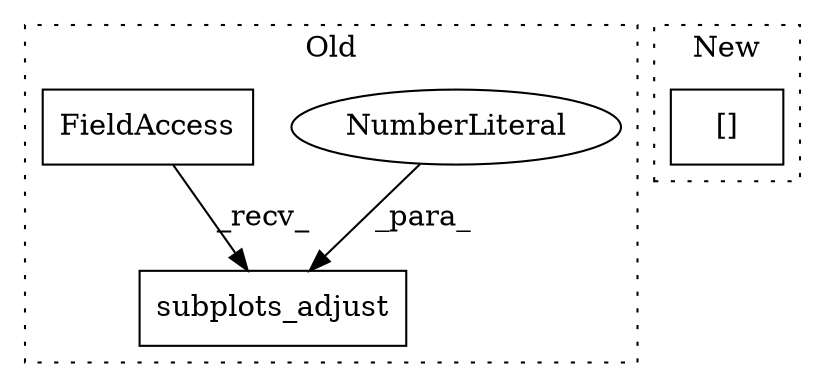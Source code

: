 digraph G {
subgraph cluster0 {
1 [label="subplots_adjust" a="32" s="917,944" l="16,1" shape="box"];
3 [label="NumberLiteral" a="34" s="941" l="3" shape="ellipse"];
4 [label="FieldAccess" a="22" s="899" l="10" shape="box"];
label = "Old";
style="dotted";
}
subgraph cluster1 {
2 [label="[]" a="2" s="793,798" l="4,1" shape="box"];
label = "New";
style="dotted";
}
3 -> 1 [label="_para_"];
4 -> 1 [label="_recv_"];
}